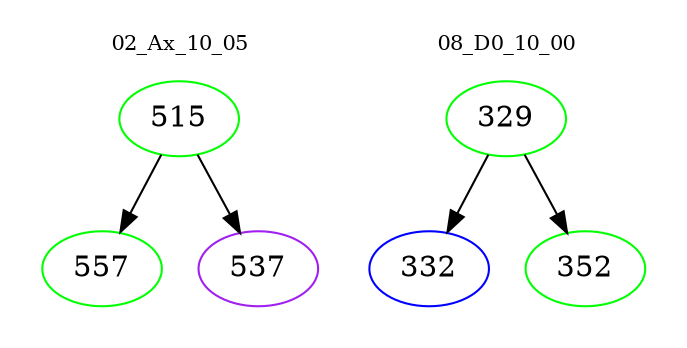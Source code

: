 digraph{
subgraph cluster_0 {
color = white
label = "02_Ax_10_05";
fontsize=10;
T0_515 [label="515", color="green"]
T0_515 -> T0_557 [color="black"]
T0_557 [label="557", color="green"]
T0_515 -> T0_537 [color="black"]
T0_537 [label="537", color="purple"]
}
subgraph cluster_1 {
color = white
label = "08_D0_10_00";
fontsize=10;
T1_329 [label="329", color="green"]
T1_329 -> T1_332 [color="black"]
T1_332 [label="332", color="blue"]
T1_329 -> T1_352 [color="black"]
T1_352 [label="352", color="green"]
}
}
